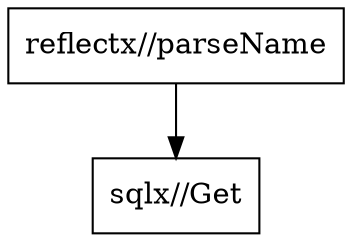 digraph gph {
"reflectx//parseName" [label="reflectx//parseName", shape="box"];
"sqlx//Get" [label="sqlx//Get", shape="box"];"reflectx//parseName"->"sqlx//Get";
}